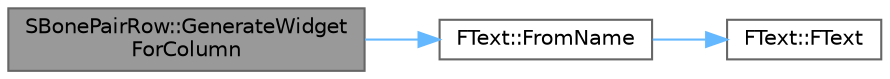 digraph "SBonePairRow::GenerateWidgetForColumn"
{
 // INTERACTIVE_SVG=YES
 // LATEX_PDF_SIZE
  bgcolor="transparent";
  edge [fontname=Helvetica,fontsize=10,labelfontname=Helvetica,labelfontsize=10];
  node [fontname=Helvetica,fontsize=10,shape=box,height=0.2,width=0.4];
  rankdir="LR";
  Node1 [id="Node000001",label="SBonePairRow::GenerateWidget\lForColumn",height=0.2,width=0.4,color="gray40", fillcolor="grey60", style="filled", fontcolor="black",tooltip="Users of SMultiColumnTableRow would usually some piece of data associated with it."];
  Node1 -> Node2 [id="edge1_Node000001_Node000002",color="steelblue1",style="solid",tooltip=" "];
  Node2 [id="Node000002",label="FText::FromName",height=0.2,width=0.4,color="grey40", fillcolor="white", style="filled",URL="$d0/dcb/classFText.html#a171348df948f29af7a40ac6e3a541139",tooltip="Generate an FText representing the pass name."];
  Node2 -> Node3 [id="edge2_Node000002_Node000003",color="steelblue1",style="solid",tooltip=" "];
  Node3 [id="Node000003",label="FText::FText",height=0.2,width=0.4,color="grey40", fillcolor="white", style="filled",URL="$d0/dcb/classFText.html#aed2543585ee29658b23f660d8108334c",tooltip=" "];
}
